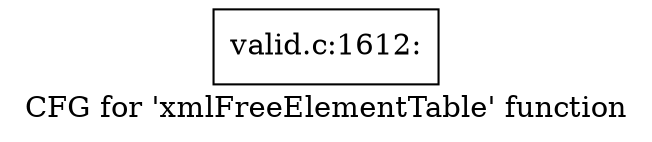 digraph "CFG for 'xmlFreeElementTable' function" {
	label="CFG for 'xmlFreeElementTable' function";

	Node0x55fa50c8bc10 [shape=record,label="{valid.c:1612:}"];
}

